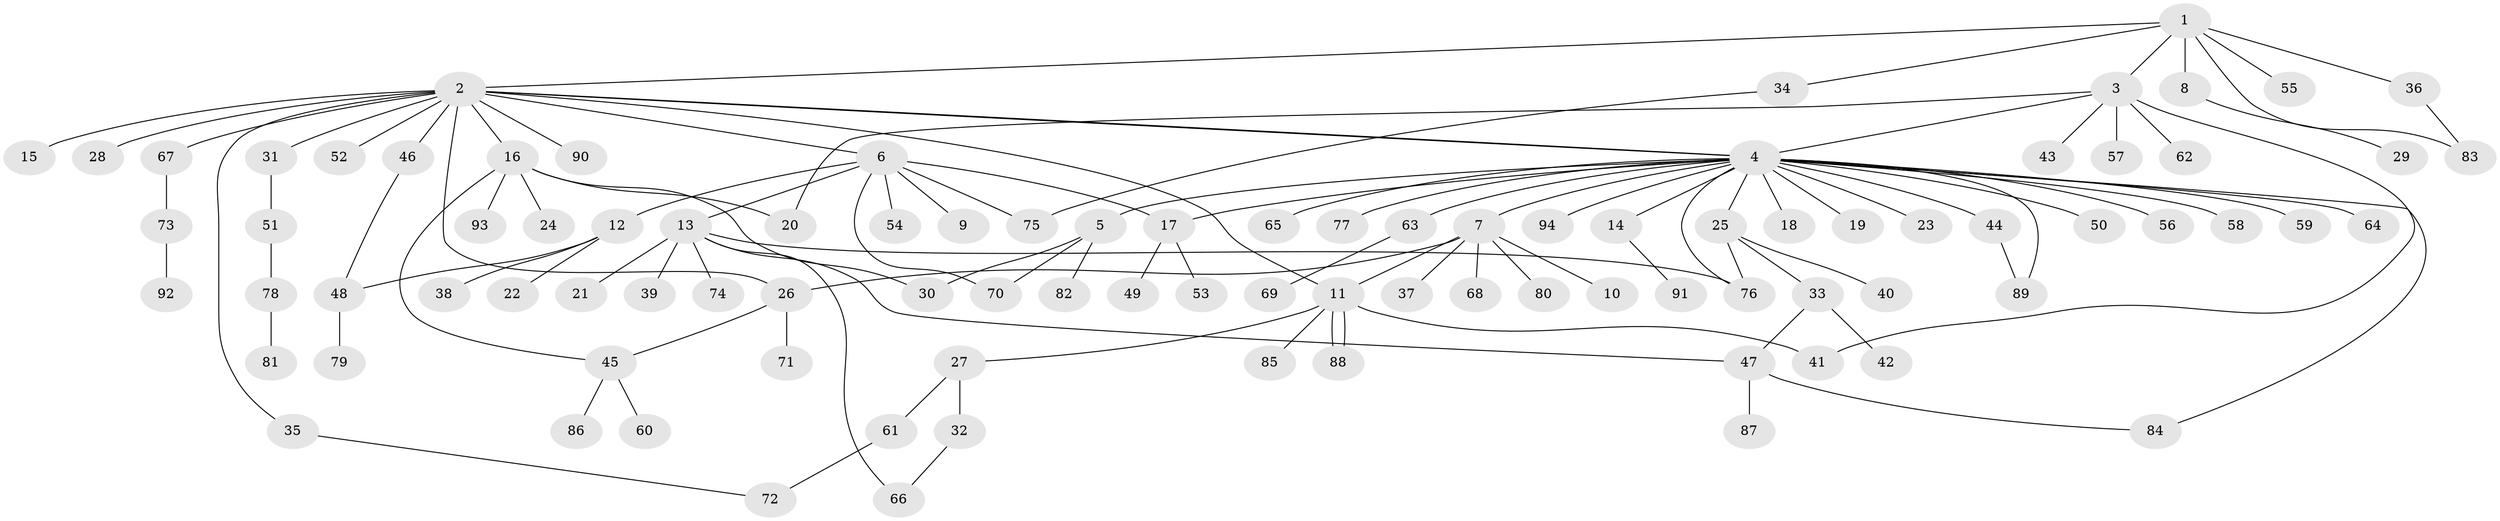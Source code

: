// Generated by graph-tools (version 1.1) at 2025/49/03/09/25 03:49:58]
// undirected, 94 vertices, 114 edges
graph export_dot {
graph [start="1"]
  node [color=gray90,style=filled];
  1;
  2;
  3;
  4;
  5;
  6;
  7;
  8;
  9;
  10;
  11;
  12;
  13;
  14;
  15;
  16;
  17;
  18;
  19;
  20;
  21;
  22;
  23;
  24;
  25;
  26;
  27;
  28;
  29;
  30;
  31;
  32;
  33;
  34;
  35;
  36;
  37;
  38;
  39;
  40;
  41;
  42;
  43;
  44;
  45;
  46;
  47;
  48;
  49;
  50;
  51;
  52;
  53;
  54;
  55;
  56;
  57;
  58;
  59;
  60;
  61;
  62;
  63;
  64;
  65;
  66;
  67;
  68;
  69;
  70;
  71;
  72;
  73;
  74;
  75;
  76;
  77;
  78;
  79;
  80;
  81;
  82;
  83;
  84;
  85;
  86;
  87;
  88;
  89;
  90;
  91;
  92;
  93;
  94;
  1 -- 2;
  1 -- 3;
  1 -- 8;
  1 -- 34;
  1 -- 36;
  1 -- 55;
  1 -- 83;
  2 -- 4;
  2 -- 4;
  2 -- 6;
  2 -- 11;
  2 -- 15;
  2 -- 16;
  2 -- 26;
  2 -- 28;
  2 -- 31;
  2 -- 35;
  2 -- 46;
  2 -- 52;
  2 -- 67;
  2 -- 90;
  3 -- 4;
  3 -- 20;
  3 -- 41;
  3 -- 43;
  3 -- 57;
  3 -- 62;
  4 -- 5;
  4 -- 7;
  4 -- 14;
  4 -- 17;
  4 -- 18;
  4 -- 19;
  4 -- 23;
  4 -- 25;
  4 -- 44;
  4 -- 50;
  4 -- 56;
  4 -- 58;
  4 -- 59;
  4 -- 63;
  4 -- 64;
  4 -- 65;
  4 -- 76;
  4 -- 77;
  4 -- 84;
  4 -- 89;
  4 -- 94;
  5 -- 30;
  5 -- 70;
  5 -- 82;
  6 -- 9;
  6 -- 12;
  6 -- 13;
  6 -- 17;
  6 -- 54;
  6 -- 70;
  6 -- 75;
  7 -- 10;
  7 -- 11;
  7 -- 26;
  7 -- 37;
  7 -- 68;
  7 -- 80;
  8 -- 29;
  11 -- 27;
  11 -- 41;
  11 -- 85;
  11 -- 88;
  11 -- 88;
  12 -- 22;
  12 -- 38;
  12 -- 48;
  13 -- 21;
  13 -- 39;
  13 -- 47;
  13 -- 66;
  13 -- 74;
  13 -- 76;
  14 -- 91;
  16 -- 20;
  16 -- 24;
  16 -- 30;
  16 -- 45;
  16 -- 93;
  17 -- 49;
  17 -- 53;
  25 -- 33;
  25 -- 40;
  25 -- 76;
  26 -- 45;
  26 -- 71;
  27 -- 32;
  27 -- 61;
  31 -- 51;
  32 -- 66;
  33 -- 42;
  33 -- 47;
  34 -- 75;
  35 -- 72;
  36 -- 83;
  44 -- 89;
  45 -- 60;
  45 -- 86;
  46 -- 48;
  47 -- 84;
  47 -- 87;
  48 -- 79;
  51 -- 78;
  61 -- 72;
  63 -- 69;
  67 -- 73;
  73 -- 92;
  78 -- 81;
}
